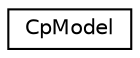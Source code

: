 digraph "Graphical Class Hierarchy"
{
 // LATEX_PDF_SIZE
  edge [fontname="Helvetica",fontsize="10",labelfontname="Helvetica",labelfontsize="10"];
  node [fontname="Helvetica",fontsize="10",shape=record];
  rankdir="LR";
  Node0 [label="CpModel",height=0.2,width=0.4,color="black", fillcolor="white", style="filled",URL="$classGoogle_1_1OrTools_1_1Sat_1_1CpModel.html",tooltip="Wrapper class around the cp_model proto."];
}

